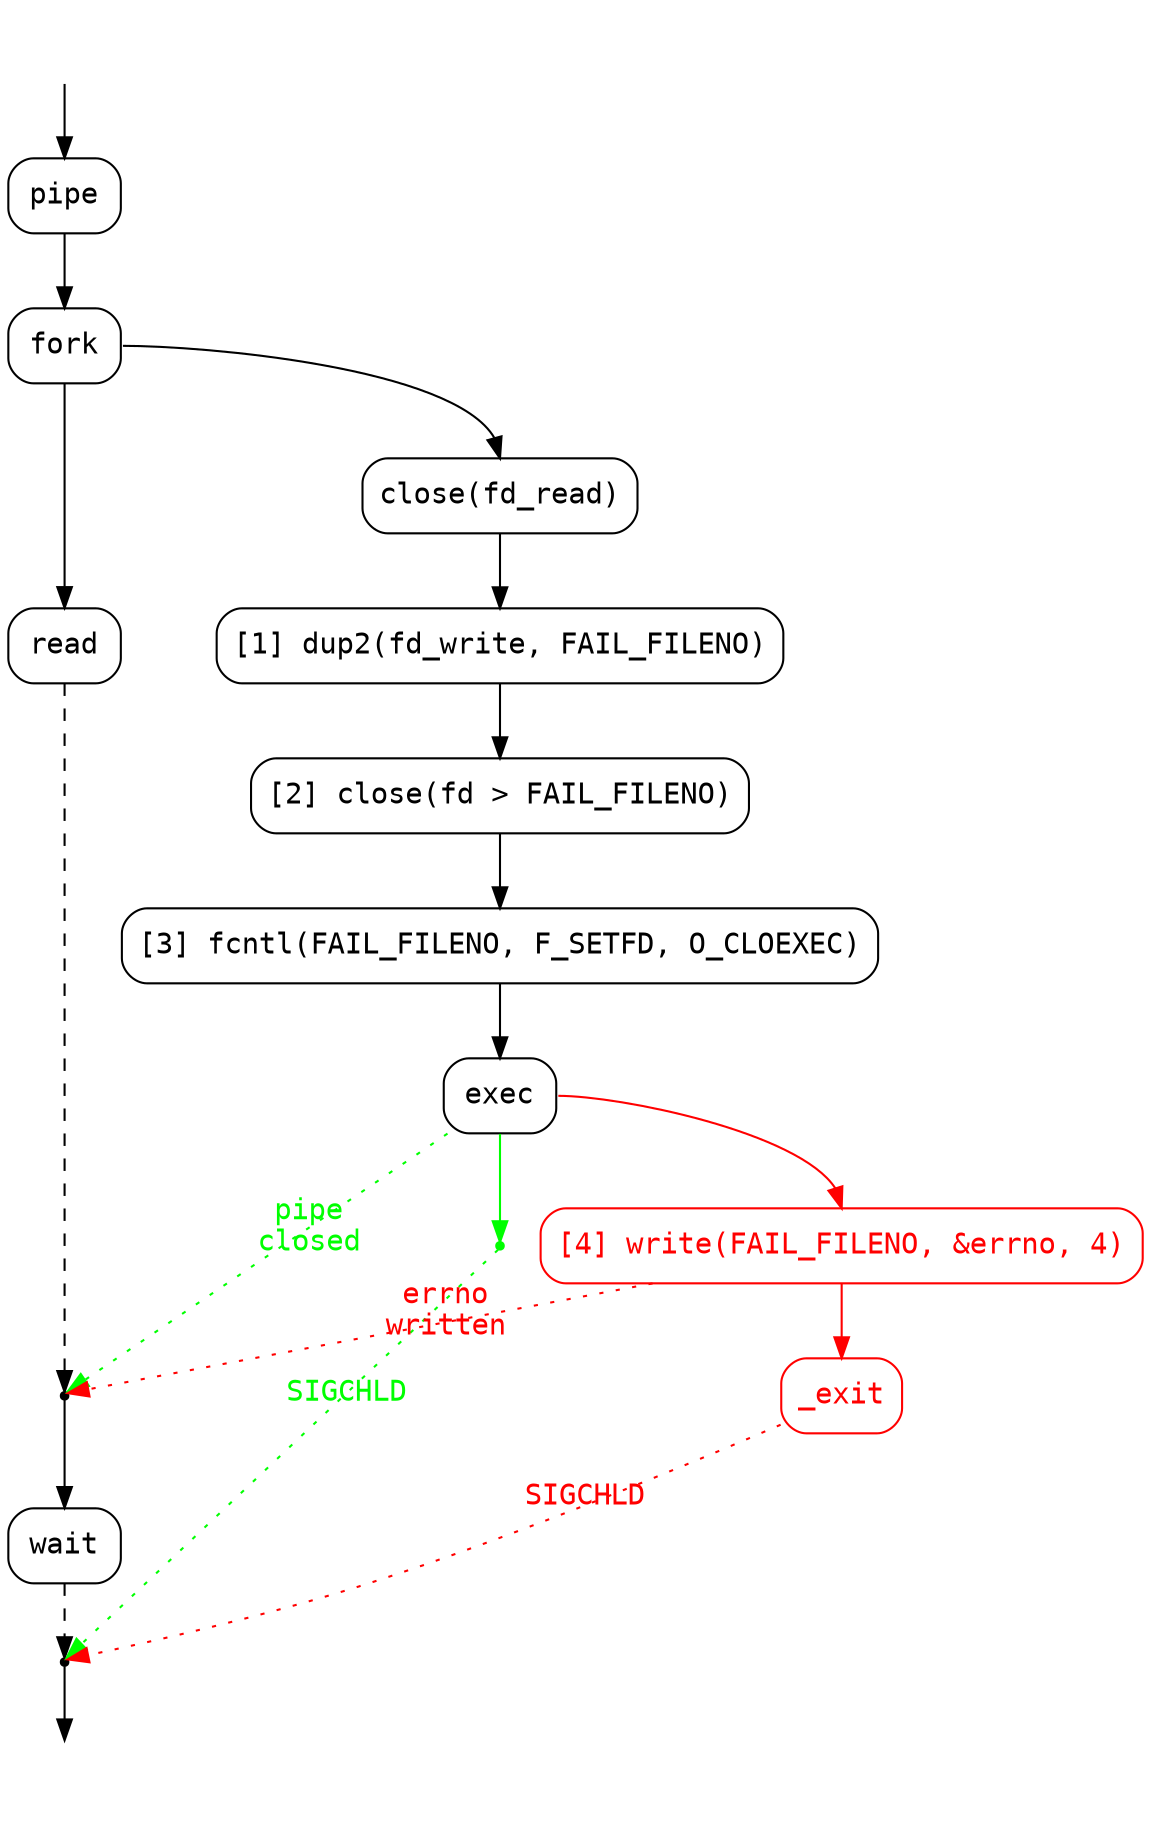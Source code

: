 digraph G {
    node [group=left, fontname=Consolas, shape=rect, style=rounded];
    start [shape=none, label=""];
    pipe;
    fork;
    read [shape=rect,style=rounded];
    read_end [label="", shape=point];
    wait [shape=rect,style=rounded];
    wait_end [label="", shape=point];
    end [shape=none, label=""];

    node [group=middle, fontname=Consolas, shape=rect, style=rounded];
    close [label="close(fd_read)"];
    dup2 [label="[1] dup2(fd_write, FAIL_FILENO)"];
    closeall [label="[2] close(fd > FAIL_FILENO)"];
    fcntl [label="[3] fcntl(FAIL_FILENO, F_SETFD, O_CLOEXEC)"];
    exec;
    exec_success [label="", shape=point, color=green];

    node [group=right, fontname=Consolas, shape=rect, style=rounded];
    write [color=red, fontcolor=red, label="[4] write(FAIL_FILENO, &errno, 4)"];
    _exit [color=red, fontcolor=red];
    
    start -> pipe;
    pipe ->  fork;
    fork -> read;
    read -> read_end [style=dashed];
    read_end -> wait;
    wait -> wait_end [style=dashed];
    wait_end -> end;

    fork:e -> close:n;
    close -> dup2;
    dup2 -> closeall;
    closeall -> fcntl;
    fcntl -> exec;
    exec -> exec_success [color=green];
    exec -> read_end [taillabel="pipe\nclosed", style=dotted, fontname=Consolas, fontcolor=green, color=green, labeldistance=8, labelangle=0];
    exec_success -> wait_end [taillabel="SIGCHLD", style=dotted, fontname=Consolas, fontcolor=green, color=green, labeldistance=10, labelangle=0];

    exec:e -> write:n [color=red];
    write -> _exit [color=red];
    write -> read_end [taillabel="errno\nwritten", style=dotted, fontname=Consolas, fontcolor=red, color=red, labeldistance=10, labelangle=-3];
    _exit -> wait_end [taillabel="SIGCHLD", style=dotted, fontname=Consolas, fontcolor=red, color=red, labeldistance=10, labelangle=-3];
}
